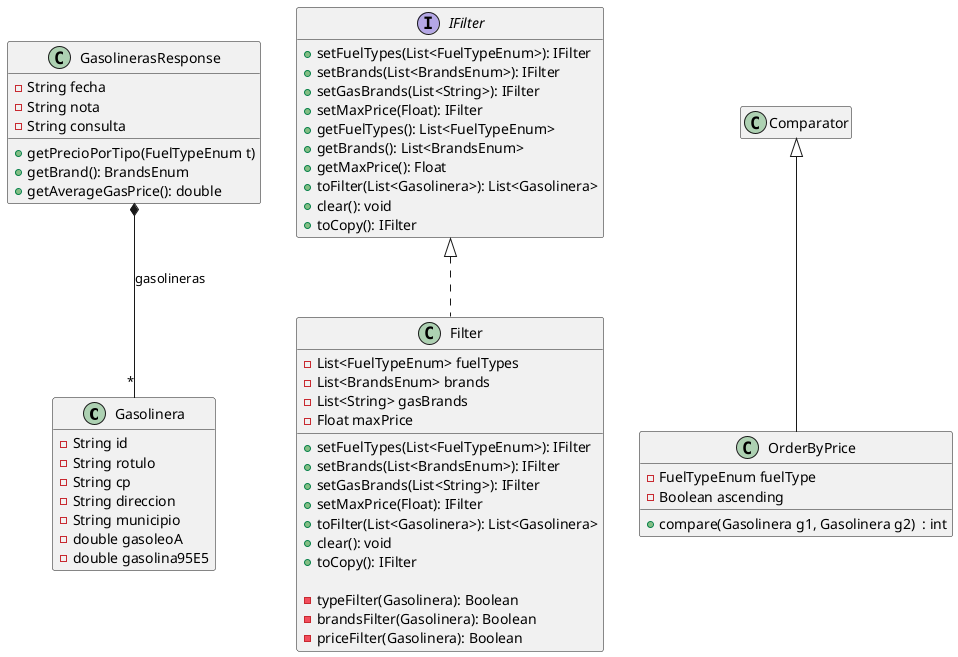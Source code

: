@startuml

hide empty members

class Gasolinera {
    - String id
    - String rotulo
    - String cp
    - String direccion
    - String municipio
    - double gasoleoA
    - double gasolina95E5
}

class GasolinerasResponse {
    - String fecha
    - String nota
    - String consulta

    + getPrecioPorTipo(FuelTypeEnum t)
    + getBrand(): BrandsEnum
    + getAverageGasPrice(): double
}

interface IFilter {
    + setFuelTypes(List<FuelTypeEnum>): IFilter
    + setBrands(List<BrandsEnum>): IFilter
    + setGasBrands(List<String>): IFilter
    + setMaxPrice(Float): IFilter
    + getFuelTypes(): List<FuelTypeEnum>
    + getBrands(): List<BrandsEnum>
    + getMaxPrice(): Float
    + toFilter(List<Gasolinera>): List<Gasolinera>
    + clear(): void
    + toCopy(): IFilter
}

class Filter {
    - List<FuelTypeEnum> fuelTypes
    - List<BrandsEnum> brands
    - List<String> gasBrands
    - Float maxPrice

    + setFuelTypes(List<FuelTypeEnum>): IFilter
    + setBrands(List<BrandsEnum>): IFilter
    + setGasBrands(List<String>): IFilter
    + setMaxPrice(Float): IFilter
    + toFilter(List<Gasolinera>): List<Gasolinera>
    + clear(): void
    + toCopy(): IFilter

    - typeFilter(Gasolinera): Boolean
    - brandsFilter(Gasolinera): Boolean
    - priceFilter(Gasolinera): Boolean
}

class OrderByPrice{
- FuelTypeEnum fuelType
- Boolean ascending

+ compare(Gasolinera g1, Gasolinera g2)  : int
}

IFilter <|.. Filter

Comparator <|-- OrderByPrice

GasolinerasResponse *-- "*" Gasolinera : gasolineras

@enduml